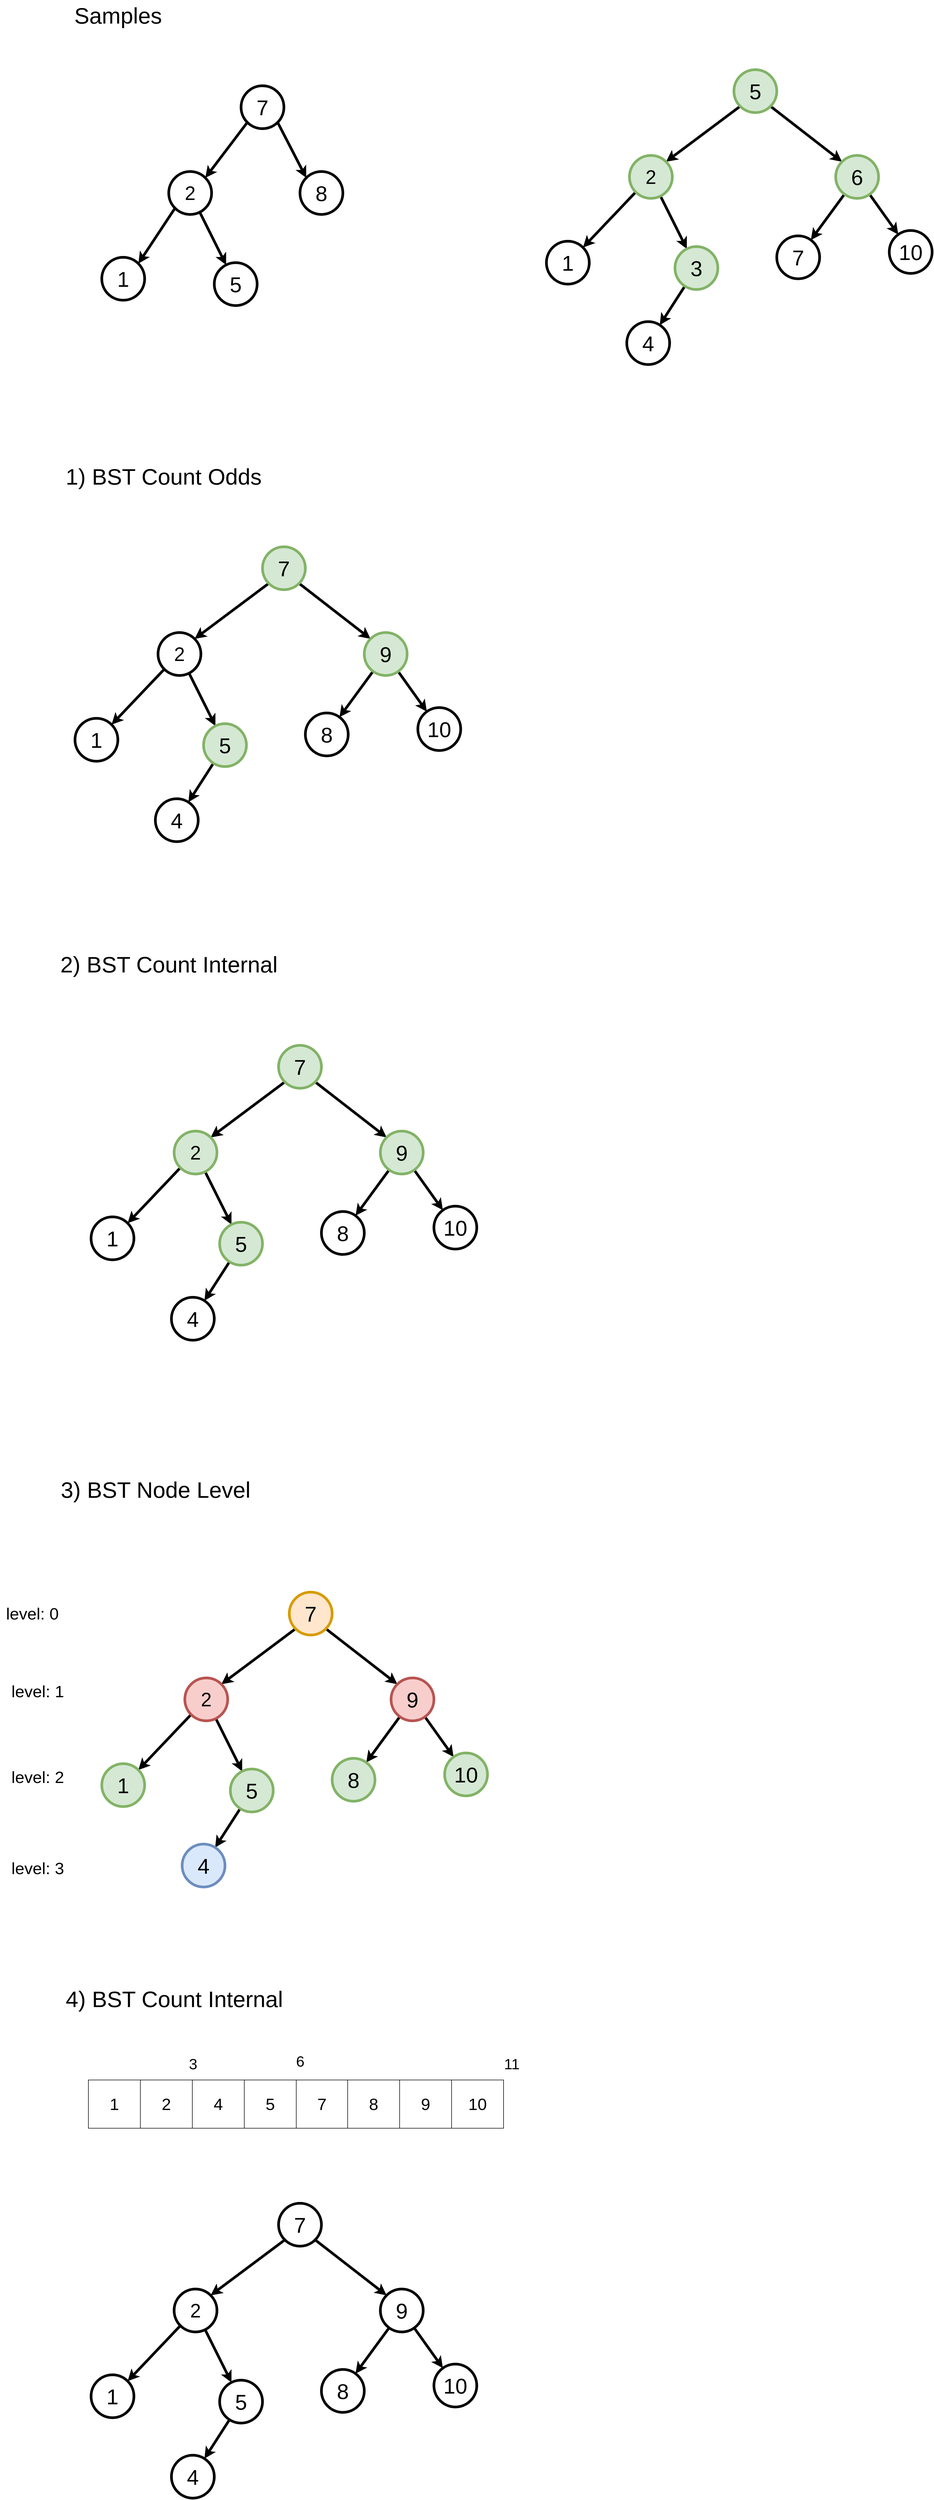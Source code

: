 <mxfile version="24.0.2" type="device">
  <diagram id="D4XD-stfcbqHm6u8IKLA" name="Page-1">
    <mxGraphModel dx="3178" dy="3310" grid="1" gridSize="10" guides="1" tooltips="1" connect="1" arrows="1" fold="1" page="1" pageScale="1" pageWidth="850" pageHeight="1100" math="0" shadow="0">
      <root>
        <mxCell id="0" />
        <mxCell id="1" parent="0" />
        <mxCell id="s9SOw5TSL-tmGERgOmM0-3" style="rounded=0;orthogonalLoop=1;jettySize=auto;html=1;exitX=0;exitY=1;exitDx=0;exitDy=0;entryX=1;entryY=0;entryDx=0;entryDy=0;strokeWidth=5;" parent="1" source="s9SOw5TSL-tmGERgOmM0-1" target="s9SOw5TSL-tmGERgOmM0-2" edge="1">
          <mxGeometry relative="1" as="geometry" />
        </mxCell>
        <mxCell id="s9SOw5TSL-tmGERgOmM0-5" style="rounded=0;orthogonalLoop=1;jettySize=auto;html=1;exitX=1;exitY=1;exitDx=0;exitDy=0;entryX=0;entryY=0;entryDx=0;entryDy=0;strokeWidth=5;" parent="1" source="s9SOw5TSL-tmGERgOmM0-1" target="s9SOw5TSL-tmGERgOmM0-4" edge="1">
          <mxGeometry relative="1" as="geometry" />
        </mxCell>
        <mxCell id="s9SOw5TSL-tmGERgOmM0-1" value="&lt;font style=&quot;font-size: 40px;&quot;&gt;7&lt;/font&gt;" style="ellipse;whiteSpace=wrap;html=1;aspect=fixed;strokeWidth=5;" parent="1" vertex="1">
          <mxGeometry x="210" y="-270" width="80" height="80" as="geometry" />
        </mxCell>
        <mxCell id="s9SOw5TSL-tmGERgOmM0-9" style="edgeStyle=none;shape=connector;rounded=0;orthogonalLoop=1;jettySize=auto;html=1;exitX=0;exitY=1;exitDx=0;exitDy=0;entryX=1;entryY=0;entryDx=0;entryDy=0;labelBackgroundColor=default;strokeColor=default;strokeWidth=5;fontFamily=Helvetica;fontSize=11;fontColor=default;endArrow=classic;" parent="1" source="s9SOw5TSL-tmGERgOmM0-2" target="s9SOw5TSL-tmGERgOmM0-8" edge="1">
          <mxGeometry relative="1" as="geometry" />
        </mxCell>
        <mxCell id="VsR7F8Zh5hgwnbF70GJV-5" style="rounded=0;orthogonalLoop=1;jettySize=auto;html=1;strokeWidth=5;" parent="1" source="s9SOw5TSL-tmGERgOmM0-2" target="VsR7F8Zh5hgwnbF70GJV-2" edge="1">
          <mxGeometry relative="1" as="geometry" />
        </mxCell>
        <mxCell id="s9SOw5TSL-tmGERgOmM0-2" value="&lt;font style=&quot;font-size: 36px;&quot;&gt;2&lt;/font&gt;" style="ellipse;whiteSpace=wrap;html=1;aspect=fixed;strokeWidth=5;" parent="1" vertex="1">
          <mxGeometry x="75" y="-110" width="80" height="80" as="geometry" />
        </mxCell>
        <mxCell id="s9SOw5TSL-tmGERgOmM0-4" value="8" style="ellipse;whiteSpace=wrap;html=1;aspect=fixed;strokeWidth=5;fontSize=40;" parent="1" vertex="1">
          <mxGeometry x="320" y="-110" width="80" height="80" as="geometry" />
        </mxCell>
        <mxCell id="s9SOw5TSL-tmGERgOmM0-8" value="&lt;font style=&quot;font-size: 40px;&quot;&gt;1&lt;/font&gt;" style="ellipse;whiteSpace=wrap;html=1;aspect=fixed;strokeWidth=5;" parent="1" vertex="1">
          <mxGeometry x="-50" y="50" width="80" height="80" as="geometry" />
        </mxCell>
        <mxCell id="VsR7F8Zh5hgwnbF70GJV-1" value="&lt;font style=&quot;font-size: 42px;&quot;&gt;1) BST Count Odds&lt;font style=&quot;font-size: 42px;&quot;&gt;&lt;br&gt;&lt;/font&gt;&lt;/font&gt;" style="text;html=1;align=center;verticalAlign=middle;resizable=0;points=[];autosize=1;strokeColor=none;fillColor=none;" parent="1" vertex="1">
          <mxGeometry x="-130" y="430" width="390" height="60" as="geometry" />
        </mxCell>
        <mxCell id="VsR7F8Zh5hgwnbF70GJV-2" value="&lt;font style=&quot;font-size: 40px;&quot;&gt;5&lt;/font&gt;" style="ellipse;whiteSpace=wrap;html=1;aspect=fixed;strokeWidth=5;" parent="1" vertex="1">
          <mxGeometry x="160" y="60" width="80" height="80" as="geometry" />
        </mxCell>
        <mxCell id="VsR7F8Zh5hgwnbF70GJV-6" style="rounded=0;orthogonalLoop=1;jettySize=auto;html=1;exitX=0;exitY=1;exitDx=0;exitDy=0;entryX=1;entryY=0;entryDx=0;entryDy=0;strokeWidth=5;" parent="1" source="VsR7F8Zh5hgwnbF70GJV-8" target="VsR7F8Zh5hgwnbF70GJV-11" edge="1">
          <mxGeometry relative="1" as="geometry" />
        </mxCell>
        <mxCell id="VsR7F8Zh5hgwnbF70GJV-7" style="rounded=0;orthogonalLoop=1;jettySize=auto;html=1;exitX=1;exitY=1;exitDx=0;exitDy=0;entryX=0;entryY=0;entryDx=0;entryDy=0;strokeWidth=5;" parent="1" source="VsR7F8Zh5hgwnbF70GJV-8" target="VsR7F8Zh5hgwnbF70GJV-12" edge="1">
          <mxGeometry relative="1" as="geometry" />
        </mxCell>
        <mxCell id="VsR7F8Zh5hgwnbF70GJV-8" value="&lt;font style=&quot;font-size: 40px;&quot;&gt;7&lt;/font&gt;" style="ellipse;whiteSpace=wrap;html=1;aspect=fixed;strokeWidth=5;fillColor=#ffe6cc;strokeColor=#d79b00;" parent="1" vertex="1">
          <mxGeometry x="300" y="2540" width="80" height="80" as="geometry" />
        </mxCell>
        <mxCell id="VsR7F8Zh5hgwnbF70GJV-9" style="edgeStyle=none;shape=connector;rounded=0;orthogonalLoop=1;jettySize=auto;html=1;exitX=0;exitY=1;exitDx=0;exitDy=0;entryX=1;entryY=0;entryDx=0;entryDy=0;labelBackgroundColor=default;strokeColor=default;strokeWidth=5;fontFamily=Helvetica;fontSize=11;fontColor=default;endArrow=classic;" parent="1" source="VsR7F8Zh5hgwnbF70GJV-11" target="VsR7F8Zh5hgwnbF70GJV-13" edge="1">
          <mxGeometry relative="1" as="geometry" />
        </mxCell>
        <mxCell id="VsR7F8Zh5hgwnbF70GJV-10" style="rounded=0;orthogonalLoop=1;jettySize=auto;html=1;strokeWidth=5;" parent="1" source="VsR7F8Zh5hgwnbF70GJV-11" target="VsR7F8Zh5hgwnbF70GJV-15" edge="1">
          <mxGeometry relative="1" as="geometry" />
        </mxCell>
        <mxCell id="VsR7F8Zh5hgwnbF70GJV-11" value="&lt;font style=&quot;font-size: 36px;&quot;&gt;2&lt;/font&gt;" style="ellipse;whiteSpace=wrap;html=1;aspect=fixed;strokeWidth=5;fillColor=#f8cecc;strokeColor=#b85450;" parent="1" vertex="1">
          <mxGeometry x="105" y="2700" width="80" height="80" as="geometry" />
        </mxCell>
        <mxCell id="VsR7F8Zh5hgwnbF70GJV-19" style="edgeStyle=none;shape=connector;rounded=0;orthogonalLoop=1;jettySize=auto;html=1;labelBackgroundColor=default;strokeColor=default;strokeWidth=5;align=center;verticalAlign=middle;fontFamily=Helvetica;fontSize=11;fontColor=default;endArrow=classic;" parent="1" source="VsR7F8Zh5hgwnbF70GJV-12" target="VsR7F8Zh5hgwnbF70GJV-18" edge="1">
          <mxGeometry relative="1" as="geometry" />
        </mxCell>
        <mxCell id="VsR7F8Zh5hgwnbF70GJV-21" style="edgeStyle=none;shape=connector;rounded=0;orthogonalLoop=1;jettySize=auto;html=1;labelBackgroundColor=default;strokeColor=default;strokeWidth=5;align=center;verticalAlign=middle;fontFamily=Helvetica;fontSize=11;fontColor=default;endArrow=classic;" parent="1" source="VsR7F8Zh5hgwnbF70GJV-12" target="VsR7F8Zh5hgwnbF70GJV-20" edge="1">
          <mxGeometry relative="1" as="geometry" />
        </mxCell>
        <mxCell id="VsR7F8Zh5hgwnbF70GJV-12" value="9" style="ellipse;whiteSpace=wrap;html=1;aspect=fixed;strokeWidth=5;fontSize=40;fillColor=#f8cecc;strokeColor=#b85450;" parent="1" vertex="1">
          <mxGeometry x="490" y="2700" width="80" height="80" as="geometry" />
        </mxCell>
        <mxCell id="VsR7F8Zh5hgwnbF70GJV-13" value="&lt;font style=&quot;font-size: 40px;&quot;&gt;1&lt;/font&gt;" style="ellipse;whiteSpace=wrap;html=1;aspect=fixed;strokeWidth=5;fillColor=#d5e8d4;strokeColor=#82b366;" parent="1" vertex="1">
          <mxGeometry x="-50" y="2860" width="80" height="80" as="geometry" />
        </mxCell>
        <mxCell id="VsR7F8Zh5hgwnbF70GJV-14" value="&lt;font style=&quot;font-size: 42px;&quot;&gt;2) BST &lt;font style=&quot;font-size: 42px;&quot;&gt;Count Internal&lt;br&gt;&lt;/font&gt;&lt;/font&gt;" style="text;html=1;align=center;verticalAlign=middle;resizable=0;points=[];autosize=1;strokeColor=none;fillColor=none;" parent="1" vertex="1">
          <mxGeometry x="-140" y="1340" width="430" height="60" as="geometry" />
        </mxCell>
        <mxCell id="VsR7F8Zh5hgwnbF70GJV-17" style="edgeStyle=none;shape=connector;rounded=0;orthogonalLoop=1;jettySize=auto;html=1;labelBackgroundColor=default;strokeColor=default;strokeWidth=5;align=center;verticalAlign=middle;fontFamily=Helvetica;fontSize=11;fontColor=default;endArrow=classic;" parent="1" source="VsR7F8Zh5hgwnbF70GJV-15" target="VsR7F8Zh5hgwnbF70GJV-16" edge="1">
          <mxGeometry relative="1" as="geometry" />
        </mxCell>
        <mxCell id="VsR7F8Zh5hgwnbF70GJV-15" value="&lt;font style=&quot;font-size: 40px;&quot;&gt;5&lt;/font&gt;" style="ellipse;whiteSpace=wrap;html=1;aspect=fixed;strokeWidth=5;fillColor=#d5e8d4;strokeColor=#82b366;" parent="1" vertex="1">
          <mxGeometry x="190" y="2870" width="80" height="80" as="geometry" />
        </mxCell>
        <mxCell id="VsR7F8Zh5hgwnbF70GJV-16" value="&lt;font style=&quot;font-size: 40px;&quot;&gt;4&lt;/font&gt;" style="ellipse;whiteSpace=wrap;html=1;aspect=fixed;strokeWidth=5;fontFamily=Helvetica;fontSize=11;fillColor=#dae8fc;strokeColor=#6c8ebf;" parent="1" vertex="1">
          <mxGeometry x="100" y="3010" width="80" height="80" as="geometry" />
        </mxCell>
        <mxCell id="VsR7F8Zh5hgwnbF70GJV-18" value="8" style="ellipse;whiteSpace=wrap;html=1;aspect=fixed;strokeWidth=5;fontSize=40;fontFamily=Helvetica;fillColor=#d5e8d4;strokeColor=#82b366;" parent="1" vertex="1">
          <mxGeometry x="380" y="2850" width="80" height="80" as="geometry" />
        </mxCell>
        <mxCell id="VsR7F8Zh5hgwnbF70GJV-20" value="10" style="ellipse;whiteSpace=wrap;html=1;aspect=fixed;strokeWidth=5;fontSize=40;fontFamily=Helvetica;fillColor=#d5e8d4;strokeColor=#82b366;" parent="1" vertex="1">
          <mxGeometry x="590" y="2840" width="80" height="80" as="geometry" />
        </mxCell>
        <mxCell id="VsR7F8Zh5hgwnbF70GJV-22" style="rounded=0;orthogonalLoop=1;jettySize=auto;html=1;exitX=0;exitY=1;exitDx=0;exitDy=0;entryX=1;entryY=0;entryDx=0;entryDy=0;strokeWidth=5;" parent="1" source="VsR7F8Zh5hgwnbF70GJV-24" target="VsR7F8Zh5hgwnbF70GJV-27" edge="1">
          <mxGeometry relative="1" as="geometry" />
        </mxCell>
        <mxCell id="VsR7F8Zh5hgwnbF70GJV-23" style="rounded=0;orthogonalLoop=1;jettySize=auto;html=1;exitX=1;exitY=1;exitDx=0;exitDy=0;entryX=0;entryY=0;entryDx=0;entryDy=0;strokeWidth=5;" parent="1" source="VsR7F8Zh5hgwnbF70GJV-24" target="VsR7F8Zh5hgwnbF70GJV-30" edge="1">
          <mxGeometry relative="1" as="geometry" />
        </mxCell>
        <mxCell id="VsR7F8Zh5hgwnbF70GJV-24" value="&lt;font style=&quot;font-size: 40px;&quot;&gt;5&lt;/font&gt;" style="ellipse;whiteSpace=wrap;html=1;aspect=fixed;strokeWidth=5;fillColor=#d5e8d4;strokeColor=#82b366;" parent="1" vertex="1">
          <mxGeometry x="1130" y="-300" width="80" height="80" as="geometry" />
        </mxCell>
        <mxCell id="VsR7F8Zh5hgwnbF70GJV-25" style="edgeStyle=none;shape=connector;rounded=0;orthogonalLoop=1;jettySize=auto;html=1;exitX=0;exitY=1;exitDx=0;exitDy=0;entryX=1;entryY=0;entryDx=0;entryDy=0;labelBackgroundColor=default;strokeColor=default;strokeWidth=5;fontFamily=Helvetica;fontSize=11;fontColor=default;endArrow=classic;" parent="1" source="VsR7F8Zh5hgwnbF70GJV-27" target="VsR7F8Zh5hgwnbF70GJV-31" edge="1">
          <mxGeometry relative="1" as="geometry" />
        </mxCell>
        <mxCell id="VsR7F8Zh5hgwnbF70GJV-26" style="rounded=0;orthogonalLoop=1;jettySize=auto;html=1;strokeWidth=5;" parent="1" source="VsR7F8Zh5hgwnbF70GJV-27" target="VsR7F8Zh5hgwnbF70GJV-34" edge="1">
          <mxGeometry relative="1" as="geometry" />
        </mxCell>
        <mxCell id="VsR7F8Zh5hgwnbF70GJV-27" value="&lt;font style=&quot;font-size: 36px;&quot;&gt;2&lt;/font&gt;" style="ellipse;whiteSpace=wrap;html=1;aspect=fixed;strokeWidth=5;fillColor=#d5e8d4;strokeColor=#82b366;" parent="1" vertex="1">
          <mxGeometry x="935" y="-140" width="80" height="80" as="geometry" />
        </mxCell>
        <mxCell id="VsR7F8Zh5hgwnbF70GJV-28" style="edgeStyle=none;shape=connector;rounded=0;orthogonalLoop=1;jettySize=auto;html=1;labelBackgroundColor=default;strokeColor=default;strokeWidth=5;align=center;verticalAlign=middle;fontFamily=Helvetica;fontSize=11;fontColor=default;endArrow=classic;" parent="1" source="VsR7F8Zh5hgwnbF70GJV-30" target="VsR7F8Zh5hgwnbF70GJV-36" edge="1">
          <mxGeometry relative="1" as="geometry" />
        </mxCell>
        <mxCell id="VsR7F8Zh5hgwnbF70GJV-29" style="edgeStyle=none;shape=connector;rounded=0;orthogonalLoop=1;jettySize=auto;html=1;labelBackgroundColor=default;strokeColor=default;strokeWidth=5;align=center;verticalAlign=middle;fontFamily=Helvetica;fontSize=11;fontColor=default;endArrow=classic;" parent="1" source="VsR7F8Zh5hgwnbF70GJV-30" target="VsR7F8Zh5hgwnbF70GJV-37" edge="1">
          <mxGeometry relative="1" as="geometry" />
        </mxCell>
        <mxCell id="VsR7F8Zh5hgwnbF70GJV-30" value="6" style="ellipse;whiteSpace=wrap;html=1;aspect=fixed;strokeWidth=5;fontSize=40;fillColor=#d5e8d4;strokeColor=#82b366;" parent="1" vertex="1">
          <mxGeometry x="1320" y="-140" width="80" height="80" as="geometry" />
        </mxCell>
        <mxCell id="VsR7F8Zh5hgwnbF70GJV-31" value="&lt;font style=&quot;font-size: 40px;&quot;&gt;1&lt;/font&gt;" style="ellipse;whiteSpace=wrap;html=1;aspect=fixed;strokeWidth=5;" parent="1" vertex="1">
          <mxGeometry x="780" y="20" width="80" height="80" as="geometry" />
        </mxCell>
        <mxCell id="VsR7F8Zh5hgwnbF70GJV-32" value="&lt;font style=&quot;font-size: 42px;&quot;&gt;3) BST Node Level&lt;font style=&quot;font-size: 42px;&quot;&gt;&lt;br&gt;&lt;/font&gt;&lt;/font&gt;" style="text;html=1;align=center;verticalAlign=middle;resizable=0;points=[];autosize=1;strokeColor=none;fillColor=none;" parent="1" vertex="1">
          <mxGeometry x="-140" y="2320" width="380" height="60" as="geometry" />
        </mxCell>
        <mxCell id="VsR7F8Zh5hgwnbF70GJV-33" style="edgeStyle=none;shape=connector;rounded=0;orthogonalLoop=1;jettySize=auto;html=1;labelBackgroundColor=default;strokeColor=default;strokeWidth=5;align=center;verticalAlign=middle;fontFamily=Helvetica;fontSize=11;fontColor=default;endArrow=classic;" parent="1" source="VsR7F8Zh5hgwnbF70GJV-34" target="VsR7F8Zh5hgwnbF70GJV-35" edge="1">
          <mxGeometry relative="1" as="geometry" />
        </mxCell>
        <mxCell id="VsR7F8Zh5hgwnbF70GJV-34" value="&lt;font style=&quot;font-size: 40px;&quot;&gt;3&lt;/font&gt;" style="ellipse;whiteSpace=wrap;html=1;aspect=fixed;strokeWidth=5;fillColor=#d5e8d4;strokeColor=#82b366;" parent="1" vertex="1">
          <mxGeometry x="1020" y="30" width="80" height="80" as="geometry" />
        </mxCell>
        <mxCell id="VsR7F8Zh5hgwnbF70GJV-35" value="&lt;font style=&quot;font-size: 40px;&quot;&gt;4&lt;/font&gt;" style="ellipse;whiteSpace=wrap;html=1;aspect=fixed;strokeWidth=5;fontFamily=Helvetica;fontSize=11;fontColor=default;" parent="1" vertex="1">
          <mxGeometry x="930" y="170" width="80" height="80" as="geometry" />
        </mxCell>
        <mxCell id="VsR7F8Zh5hgwnbF70GJV-36" value="7" style="ellipse;whiteSpace=wrap;html=1;aspect=fixed;strokeWidth=5;fontSize=40;fontFamily=Helvetica;fontColor=default;" parent="1" vertex="1">
          <mxGeometry x="1210" y="10" width="80" height="80" as="geometry" />
        </mxCell>
        <mxCell id="VsR7F8Zh5hgwnbF70GJV-37" value="10" style="ellipse;whiteSpace=wrap;html=1;aspect=fixed;strokeWidth=5;fontSize=40;fontFamily=Helvetica;fontColor=default;" parent="1" vertex="1">
          <mxGeometry x="1420" width="80" height="80" as="geometry" />
        </mxCell>
        <mxCell id="VsR7F8Zh5hgwnbF70GJV-38" style="rounded=0;orthogonalLoop=1;jettySize=auto;html=1;exitX=0;exitY=1;exitDx=0;exitDy=0;entryX=1;entryY=0;entryDx=0;entryDy=0;strokeWidth=5;" parent="1" source="VsR7F8Zh5hgwnbF70GJV-40" target="VsR7F8Zh5hgwnbF70GJV-43" edge="1">
          <mxGeometry relative="1" as="geometry" />
        </mxCell>
        <mxCell id="VsR7F8Zh5hgwnbF70GJV-39" style="rounded=0;orthogonalLoop=1;jettySize=auto;html=1;exitX=1;exitY=1;exitDx=0;exitDy=0;entryX=0;entryY=0;entryDx=0;entryDy=0;strokeWidth=5;" parent="1" source="VsR7F8Zh5hgwnbF70GJV-40" target="VsR7F8Zh5hgwnbF70GJV-46" edge="1">
          <mxGeometry relative="1" as="geometry" />
        </mxCell>
        <mxCell id="VsR7F8Zh5hgwnbF70GJV-40" value="&lt;font style=&quot;font-size: 40px;&quot;&gt;7&lt;/font&gt;" style="ellipse;whiteSpace=wrap;html=1;aspect=fixed;strokeWidth=5;fillColor=#d5e8d4;strokeColor=#82b366;" parent="1" vertex="1">
          <mxGeometry x="280" y="1520" width="80" height="80" as="geometry" />
        </mxCell>
        <mxCell id="VsR7F8Zh5hgwnbF70GJV-41" style="edgeStyle=none;shape=connector;rounded=0;orthogonalLoop=1;jettySize=auto;html=1;exitX=0;exitY=1;exitDx=0;exitDy=0;entryX=1;entryY=0;entryDx=0;entryDy=0;labelBackgroundColor=default;strokeColor=default;strokeWidth=5;fontFamily=Helvetica;fontSize=11;fontColor=default;endArrow=classic;" parent="1" source="VsR7F8Zh5hgwnbF70GJV-43" target="VsR7F8Zh5hgwnbF70GJV-47" edge="1">
          <mxGeometry relative="1" as="geometry" />
        </mxCell>
        <mxCell id="VsR7F8Zh5hgwnbF70GJV-42" style="rounded=0;orthogonalLoop=1;jettySize=auto;html=1;strokeWidth=5;" parent="1" source="VsR7F8Zh5hgwnbF70GJV-43" target="VsR7F8Zh5hgwnbF70GJV-49" edge="1">
          <mxGeometry relative="1" as="geometry" />
        </mxCell>
        <mxCell id="VsR7F8Zh5hgwnbF70GJV-43" value="&lt;font style=&quot;font-size: 36px;&quot;&gt;2&lt;/font&gt;" style="ellipse;whiteSpace=wrap;html=1;aspect=fixed;strokeWidth=5;fillColor=#d5e8d4;strokeColor=#82b366;" parent="1" vertex="1">
          <mxGeometry x="85" y="1680" width="80" height="80" as="geometry" />
        </mxCell>
        <mxCell id="VsR7F8Zh5hgwnbF70GJV-44" style="edgeStyle=none;shape=connector;rounded=0;orthogonalLoop=1;jettySize=auto;html=1;labelBackgroundColor=default;strokeColor=default;strokeWidth=5;align=center;verticalAlign=middle;fontFamily=Helvetica;fontSize=11;fontColor=default;endArrow=classic;" parent="1" source="VsR7F8Zh5hgwnbF70GJV-46" target="VsR7F8Zh5hgwnbF70GJV-51" edge="1">
          <mxGeometry relative="1" as="geometry" />
        </mxCell>
        <mxCell id="VsR7F8Zh5hgwnbF70GJV-45" style="edgeStyle=none;shape=connector;rounded=0;orthogonalLoop=1;jettySize=auto;html=1;labelBackgroundColor=default;strokeColor=default;strokeWidth=5;align=center;verticalAlign=middle;fontFamily=Helvetica;fontSize=11;fontColor=default;endArrow=classic;" parent="1" source="VsR7F8Zh5hgwnbF70GJV-46" target="VsR7F8Zh5hgwnbF70GJV-52" edge="1">
          <mxGeometry relative="1" as="geometry" />
        </mxCell>
        <mxCell id="VsR7F8Zh5hgwnbF70GJV-46" value="9" style="ellipse;whiteSpace=wrap;html=1;aspect=fixed;strokeWidth=5;fontSize=40;fillColor=#d5e8d4;strokeColor=#82b366;" parent="1" vertex="1">
          <mxGeometry x="470" y="1680" width="80" height="80" as="geometry" />
        </mxCell>
        <mxCell id="VsR7F8Zh5hgwnbF70GJV-47" value="&lt;font style=&quot;font-size: 40px;&quot;&gt;1&lt;/font&gt;" style="ellipse;whiteSpace=wrap;html=1;aspect=fixed;strokeWidth=5;" parent="1" vertex="1">
          <mxGeometry x="-70" y="1840" width="80" height="80" as="geometry" />
        </mxCell>
        <mxCell id="VsR7F8Zh5hgwnbF70GJV-48" style="edgeStyle=none;shape=connector;rounded=0;orthogonalLoop=1;jettySize=auto;html=1;labelBackgroundColor=default;strokeColor=default;strokeWidth=5;align=center;verticalAlign=middle;fontFamily=Helvetica;fontSize=11;fontColor=default;endArrow=classic;" parent="1" source="VsR7F8Zh5hgwnbF70GJV-49" target="VsR7F8Zh5hgwnbF70GJV-50" edge="1">
          <mxGeometry relative="1" as="geometry" />
        </mxCell>
        <mxCell id="VsR7F8Zh5hgwnbF70GJV-49" value="&lt;font style=&quot;font-size: 40px;&quot;&gt;5&lt;/font&gt;" style="ellipse;whiteSpace=wrap;html=1;aspect=fixed;strokeWidth=5;fillColor=#d5e8d4;strokeColor=#82b366;" parent="1" vertex="1">
          <mxGeometry x="170" y="1850" width="80" height="80" as="geometry" />
        </mxCell>
        <mxCell id="VsR7F8Zh5hgwnbF70GJV-50" value="&lt;font style=&quot;font-size: 40px;&quot;&gt;4&lt;/font&gt;" style="ellipse;whiteSpace=wrap;html=1;aspect=fixed;strokeWidth=5;fontFamily=Helvetica;fontSize=11;fontColor=default;" parent="1" vertex="1">
          <mxGeometry x="80" y="1990" width="80" height="80" as="geometry" />
        </mxCell>
        <mxCell id="VsR7F8Zh5hgwnbF70GJV-51" value="8" style="ellipse;whiteSpace=wrap;html=1;aspect=fixed;strokeWidth=5;fontSize=40;fontFamily=Helvetica;fontColor=default;" parent="1" vertex="1">
          <mxGeometry x="360" y="1830" width="80" height="80" as="geometry" />
        </mxCell>
        <mxCell id="VsR7F8Zh5hgwnbF70GJV-52" value="10" style="ellipse;whiteSpace=wrap;html=1;aspect=fixed;strokeWidth=5;fontSize=40;fontFamily=Helvetica;fontColor=default;" parent="1" vertex="1">
          <mxGeometry x="570" y="1820" width="80" height="80" as="geometry" />
        </mxCell>
        <mxCell id="y-h5g1hqfYsxv_BUcOza-1" value="&lt;font style=&quot;font-size: 31px;&quot;&gt;level: 3&lt;br&gt;&lt;/font&gt;" style="text;html=1;align=center;verticalAlign=middle;resizable=0;points=[];autosize=1;strokeColor=none;fillColor=none;" vertex="1" parent="1">
          <mxGeometry x="-230" y="3030" width="120" height="50" as="geometry" />
        </mxCell>
        <mxCell id="y-h5g1hqfYsxv_BUcOza-2" value="&lt;font style=&quot;font-size: 31px;&quot;&gt;level: 2&lt;br&gt;&lt;/font&gt;" style="text;html=1;align=center;verticalAlign=middle;resizable=0;points=[];autosize=1;strokeColor=none;fillColor=none;" vertex="1" parent="1">
          <mxGeometry x="-230" y="2860" width="120" height="50" as="geometry" />
        </mxCell>
        <mxCell id="y-h5g1hqfYsxv_BUcOza-3" value="&lt;font style=&quot;font-size: 31px;&quot;&gt;level: 1&lt;br&gt;&lt;/font&gt;" style="text;html=1;align=center;verticalAlign=middle;resizable=0;points=[];autosize=1;strokeColor=none;fillColor=none;" vertex="1" parent="1">
          <mxGeometry x="-230" y="2700" width="120" height="50" as="geometry" />
        </mxCell>
        <mxCell id="y-h5g1hqfYsxv_BUcOza-4" value="&lt;font style=&quot;font-size: 31px;&quot;&gt;level: 0&lt;br&gt;&lt;/font&gt;" style="text;html=1;align=center;verticalAlign=middle;resizable=0;points=[];autosize=1;strokeColor=none;fillColor=none;" vertex="1" parent="1">
          <mxGeometry x="-240" y="2555" width="120" height="50" as="geometry" />
        </mxCell>
        <mxCell id="y-h5g1hqfYsxv_BUcOza-5" style="rounded=0;orthogonalLoop=1;jettySize=auto;html=1;exitX=0;exitY=1;exitDx=0;exitDy=0;entryX=1;entryY=0;entryDx=0;entryDy=0;strokeWidth=5;" edge="1" parent="1" source="y-h5g1hqfYsxv_BUcOza-7" target="y-h5g1hqfYsxv_BUcOza-10">
          <mxGeometry relative="1" as="geometry" />
        </mxCell>
        <mxCell id="y-h5g1hqfYsxv_BUcOza-6" style="rounded=0;orthogonalLoop=1;jettySize=auto;html=1;exitX=1;exitY=1;exitDx=0;exitDy=0;entryX=0;entryY=0;entryDx=0;entryDy=0;strokeWidth=5;" edge="1" parent="1" source="y-h5g1hqfYsxv_BUcOza-7" target="y-h5g1hqfYsxv_BUcOza-13">
          <mxGeometry relative="1" as="geometry" />
        </mxCell>
        <mxCell id="y-h5g1hqfYsxv_BUcOza-7" value="&lt;font style=&quot;font-size: 40px;&quot;&gt;7&lt;/font&gt;" style="ellipse;whiteSpace=wrap;html=1;aspect=fixed;strokeWidth=5;fillColor=#d5e8d4;strokeColor=#82b366;" vertex="1" parent="1">
          <mxGeometry x="250" y="590" width="80" height="80" as="geometry" />
        </mxCell>
        <mxCell id="y-h5g1hqfYsxv_BUcOza-8" style="edgeStyle=none;shape=connector;rounded=0;orthogonalLoop=1;jettySize=auto;html=1;exitX=0;exitY=1;exitDx=0;exitDy=0;entryX=1;entryY=0;entryDx=0;entryDy=0;labelBackgroundColor=default;strokeColor=default;strokeWidth=5;fontFamily=Helvetica;fontSize=11;fontColor=default;endArrow=classic;" edge="1" parent="1" source="y-h5g1hqfYsxv_BUcOza-10" target="y-h5g1hqfYsxv_BUcOza-14">
          <mxGeometry relative="1" as="geometry" />
        </mxCell>
        <mxCell id="y-h5g1hqfYsxv_BUcOza-9" style="rounded=0;orthogonalLoop=1;jettySize=auto;html=1;strokeWidth=5;" edge="1" parent="1" source="y-h5g1hqfYsxv_BUcOza-10" target="y-h5g1hqfYsxv_BUcOza-16">
          <mxGeometry relative="1" as="geometry" />
        </mxCell>
        <mxCell id="y-h5g1hqfYsxv_BUcOza-10" value="&lt;font style=&quot;font-size: 36px;&quot;&gt;2&lt;/font&gt;" style="ellipse;whiteSpace=wrap;html=1;aspect=fixed;strokeWidth=5;" vertex="1" parent="1">
          <mxGeometry x="55" y="750" width="80" height="80" as="geometry" />
        </mxCell>
        <mxCell id="y-h5g1hqfYsxv_BUcOza-11" style="edgeStyle=none;shape=connector;rounded=0;orthogonalLoop=1;jettySize=auto;html=1;labelBackgroundColor=default;strokeColor=default;strokeWidth=5;align=center;verticalAlign=middle;fontFamily=Helvetica;fontSize=11;fontColor=default;endArrow=classic;" edge="1" parent="1" source="y-h5g1hqfYsxv_BUcOza-13" target="y-h5g1hqfYsxv_BUcOza-18">
          <mxGeometry relative="1" as="geometry" />
        </mxCell>
        <mxCell id="y-h5g1hqfYsxv_BUcOza-12" style="edgeStyle=none;shape=connector;rounded=0;orthogonalLoop=1;jettySize=auto;html=1;labelBackgroundColor=default;strokeColor=default;strokeWidth=5;align=center;verticalAlign=middle;fontFamily=Helvetica;fontSize=11;fontColor=default;endArrow=classic;" edge="1" parent="1" source="y-h5g1hqfYsxv_BUcOza-13" target="y-h5g1hqfYsxv_BUcOza-19">
          <mxGeometry relative="1" as="geometry" />
        </mxCell>
        <mxCell id="y-h5g1hqfYsxv_BUcOza-13" value="9" style="ellipse;whiteSpace=wrap;html=1;aspect=fixed;strokeWidth=5;fontSize=40;fillColor=#d5e8d4;strokeColor=#82b366;" vertex="1" parent="1">
          <mxGeometry x="440" y="750" width="80" height="80" as="geometry" />
        </mxCell>
        <mxCell id="y-h5g1hqfYsxv_BUcOza-14" value="&lt;font style=&quot;font-size: 40px;&quot;&gt;1&lt;/font&gt;" style="ellipse;whiteSpace=wrap;html=1;aspect=fixed;strokeWidth=5;" vertex="1" parent="1">
          <mxGeometry x="-100" y="910" width="80" height="80" as="geometry" />
        </mxCell>
        <mxCell id="y-h5g1hqfYsxv_BUcOza-15" style="edgeStyle=none;shape=connector;rounded=0;orthogonalLoop=1;jettySize=auto;html=1;labelBackgroundColor=default;strokeColor=default;strokeWidth=5;align=center;verticalAlign=middle;fontFamily=Helvetica;fontSize=11;fontColor=default;endArrow=classic;" edge="1" parent="1" source="y-h5g1hqfYsxv_BUcOza-16" target="y-h5g1hqfYsxv_BUcOza-17">
          <mxGeometry relative="1" as="geometry" />
        </mxCell>
        <mxCell id="y-h5g1hqfYsxv_BUcOza-16" value="&lt;font style=&quot;font-size: 40px;&quot;&gt;5&lt;/font&gt;" style="ellipse;whiteSpace=wrap;html=1;aspect=fixed;strokeWidth=5;fillColor=#d5e8d4;strokeColor=#82b366;" vertex="1" parent="1">
          <mxGeometry x="140" y="920" width="80" height="80" as="geometry" />
        </mxCell>
        <mxCell id="y-h5g1hqfYsxv_BUcOza-17" value="&lt;font style=&quot;font-size: 40px;&quot;&gt;4&lt;/font&gt;" style="ellipse;whiteSpace=wrap;html=1;aspect=fixed;strokeWidth=5;fontFamily=Helvetica;fontSize=11;fontColor=default;" vertex="1" parent="1">
          <mxGeometry x="50" y="1060" width="80" height="80" as="geometry" />
        </mxCell>
        <mxCell id="y-h5g1hqfYsxv_BUcOza-18" value="8" style="ellipse;whiteSpace=wrap;html=1;aspect=fixed;strokeWidth=5;fontSize=40;fontFamily=Helvetica;fontColor=default;" vertex="1" parent="1">
          <mxGeometry x="330" y="900" width="80" height="80" as="geometry" />
        </mxCell>
        <mxCell id="y-h5g1hqfYsxv_BUcOza-19" value="10" style="ellipse;whiteSpace=wrap;html=1;aspect=fixed;strokeWidth=5;fontSize=40;fontFamily=Helvetica;fontColor=default;" vertex="1" parent="1">
          <mxGeometry x="540" y="890" width="80" height="80" as="geometry" />
        </mxCell>
        <mxCell id="y-h5g1hqfYsxv_BUcOza-20" value="&lt;font style=&quot;font-size: 42px;&quot;&gt;4) BST &lt;font style=&quot;font-size: 42px;&quot;&gt;Count Internal&lt;br&gt;&lt;/font&gt;&lt;/font&gt;" style="text;html=1;align=center;verticalAlign=middle;resizable=0;points=[];autosize=1;strokeColor=none;fillColor=none;" vertex="1" parent="1">
          <mxGeometry x="-130" y="3270" width="430" height="60" as="geometry" />
        </mxCell>
        <mxCell id="y-h5g1hqfYsxv_BUcOza-21" style="rounded=0;orthogonalLoop=1;jettySize=auto;html=1;exitX=0;exitY=1;exitDx=0;exitDy=0;entryX=1;entryY=0;entryDx=0;entryDy=0;strokeWidth=5;" edge="1" parent="1" source="y-h5g1hqfYsxv_BUcOza-23" target="y-h5g1hqfYsxv_BUcOza-26">
          <mxGeometry relative="1" as="geometry" />
        </mxCell>
        <mxCell id="y-h5g1hqfYsxv_BUcOza-22" style="rounded=0;orthogonalLoop=1;jettySize=auto;html=1;exitX=1;exitY=1;exitDx=0;exitDy=0;entryX=0;entryY=0;entryDx=0;entryDy=0;strokeWidth=5;" edge="1" parent="1" source="y-h5g1hqfYsxv_BUcOza-23" target="y-h5g1hqfYsxv_BUcOza-29">
          <mxGeometry relative="1" as="geometry" />
        </mxCell>
        <mxCell id="y-h5g1hqfYsxv_BUcOza-23" value="&lt;font style=&quot;font-size: 40px;&quot;&gt;7&lt;/font&gt;" style="ellipse;whiteSpace=wrap;html=1;aspect=fixed;strokeWidth=5;" vertex="1" parent="1">
          <mxGeometry x="280" y="3680" width="80" height="80" as="geometry" />
        </mxCell>
        <mxCell id="y-h5g1hqfYsxv_BUcOza-24" style="edgeStyle=none;shape=connector;rounded=0;orthogonalLoop=1;jettySize=auto;html=1;exitX=0;exitY=1;exitDx=0;exitDy=0;entryX=1;entryY=0;entryDx=0;entryDy=0;labelBackgroundColor=default;strokeWidth=5;fontFamily=Helvetica;fontSize=11;fontColor=default;endArrow=classic;" edge="1" parent="1" source="y-h5g1hqfYsxv_BUcOza-26" target="y-h5g1hqfYsxv_BUcOza-30">
          <mxGeometry relative="1" as="geometry" />
        </mxCell>
        <mxCell id="y-h5g1hqfYsxv_BUcOza-25" style="rounded=0;orthogonalLoop=1;jettySize=auto;html=1;strokeWidth=5;" edge="1" parent="1" source="y-h5g1hqfYsxv_BUcOza-26" target="y-h5g1hqfYsxv_BUcOza-32">
          <mxGeometry relative="1" as="geometry" />
        </mxCell>
        <mxCell id="y-h5g1hqfYsxv_BUcOza-26" value="&lt;font style=&quot;font-size: 36px;&quot;&gt;2&lt;/font&gt;" style="ellipse;whiteSpace=wrap;html=1;aspect=fixed;strokeWidth=5;" vertex="1" parent="1">
          <mxGeometry x="85" y="3840" width="80" height="80" as="geometry" />
        </mxCell>
        <mxCell id="y-h5g1hqfYsxv_BUcOza-27" style="edgeStyle=none;shape=connector;rounded=0;orthogonalLoop=1;jettySize=auto;html=1;labelBackgroundColor=default;strokeWidth=5;align=center;verticalAlign=middle;fontFamily=Helvetica;fontSize=11;fontColor=default;endArrow=classic;" edge="1" parent="1" source="y-h5g1hqfYsxv_BUcOza-29" target="y-h5g1hqfYsxv_BUcOza-34">
          <mxGeometry relative="1" as="geometry" />
        </mxCell>
        <mxCell id="y-h5g1hqfYsxv_BUcOza-28" style="edgeStyle=none;shape=connector;rounded=0;orthogonalLoop=1;jettySize=auto;html=1;labelBackgroundColor=default;strokeWidth=5;align=center;verticalAlign=middle;fontFamily=Helvetica;fontSize=11;fontColor=default;endArrow=classic;" edge="1" parent="1" source="y-h5g1hqfYsxv_BUcOza-29" target="y-h5g1hqfYsxv_BUcOza-35">
          <mxGeometry relative="1" as="geometry" />
        </mxCell>
        <mxCell id="y-h5g1hqfYsxv_BUcOza-29" value="9" style="ellipse;whiteSpace=wrap;html=1;aspect=fixed;strokeWidth=5;fontSize=40;" vertex="1" parent="1">
          <mxGeometry x="470" y="3840" width="80" height="80" as="geometry" />
        </mxCell>
        <mxCell id="y-h5g1hqfYsxv_BUcOza-30" value="&lt;font style=&quot;font-size: 40px;&quot;&gt;1&lt;/font&gt;" style="ellipse;whiteSpace=wrap;html=1;aspect=fixed;strokeWidth=5;" vertex="1" parent="1">
          <mxGeometry x="-70" y="4000" width="80" height="80" as="geometry" />
        </mxCell>
        <mxCell id="y-h5g1hqfYsxv_BUcOza-31" style="edgeStyle=none;shape=connector;rounded=0;orthogonalLoop=1;jettySize=auto;html=1;labelBackgroundColor=default;strokeWidth=5;align=center;verticalAlign=middle;fontFamily=Helvetica;fontSize=11;fontColor=default;endArrow=classic;" edge="1" parent="1" source="y-h5g1hqfYsxv_BUcOza-32" target="y-h5g1hqfYsxv_BUcOza-33">
          <mxGeometry relative="1" as="geometry" />
        </mxCell>
        <mxCell id="y-h5g1hqfYsxv_BUcOza-32" value="&lt;font style=&quot;font-size: 40px;&quot;&gt;5&lt;/font&gt;" style="ellipse;whiteSpace=wrap;html=1;aspect=fixed;strokeWidth=5;" vertex="1" parent="1">
          <mxGeometry x="170" y="4010" width="80" height="80" as="geometry" />
        </mxCell>
        <mxCell id="y-h5g1hqfYsxv_BUcOza-33" value="&lt;font style=&quot;font-size: 40px;&quot;&gt;4&lt;/font&gt;" style="ellipse;whiteSpace=wrap;html=1;aspect=fixed;strokeWidth=5;fontFamily=Helvetica;fontSize=11;" vertex="1" parent="1">
          <mxGeometry x="80" y="4150" width="80" height="80" as="geometry" />
        </mxCell>
        <mxCell id="y-h5g1hqfYsxv_BUcOza-34" value="8" style="ellipse;whiteSpace=wrap;html=1;aspect=fixed;strokeWidth=5;fontSize=40;fontFamily=Helvetica;" vertex="1" parent="1">
          <mxGeometry x="360" y="3990" width="80" height="80" as="geometry" />
        </mxCell>
        <mxCell id="y-h5g1hqfYsxv_BUcOza-35" value="10" style="ellipse;whiteSpace=wrap;html=1;aspect=fixed;strokeWidth=5;fontSize=40;fontFamily=Helvetica;" vertex="1" parent="1">
          <mxGeometry x="570" y="3980" width="80" height="80" as="geometry" />
        </mxCell>
        <mxCell id="y-h5g1hqfYsxv_BUcOza-36" value="&lt;font style=&quot;font-size: 28px;&quot;&gt;3&lt;/font&gt;" style="text;html=1;align=center;verticalAlign=middle;resizable=0;points=[];autosize=1;strokeColor=none;fillColor=none;" vertex="1" parent="1">
          <mxGeometry x="100" y="3395" width="40" height="50" as="geometry" />
        </mxCell>
        <mxCell id="y-h5g1hqfYsxv_BUcOza-37" value="" style="shape=table;startSize=0;container=1;collapsible=0;childLayout=tableLayout;fontSize=16;" vertex="1" parent="1">
          <mxGeometry x="-75" y="3450" width="775" height="90" as="geometry" />
        </mxCell>
        <mxCell id="y-h5g1hqfYsxv_BUcOza-38" value="" style="shape=tableRow;horizontal=0;startSize=0;swimlaneHead=0;swimlaneBody=0;strokeColor=inherit;top=0;left=0;bottom=0;right=0;collapsible=0;dropTarget=0;fillColor=none;points=[[0,0.5],[1,0.5]];portConstraint=eastwest;fontSize=16;" vertex="1" parent="y-h5g1hqfYsxv_BUcOza-37">
          <mxGeometry width="775" height="90" as="geometry" />
        </mxCell>
        <mxCell id="y-h5g1hqfYsxv_BUcOza-39" value="&lt;font style=&quot;font-size: 31px;&quot;&gt;1&lt;/font&gt;" style="shape=partialRectangle;html=1;whiteSpace=wrap;connectable=0;strokeColor=inherit;overflow=hidden;fillColor=none;top=0;left=0;bottom=0;right=0;pointerEvents=1;fontSize=16;" vertex="1" parent="y-h5g1hqfYsxv_BUcOza-38">
          <mxGeometry width="97" height="90" as="geometry">
            <mxRectangle width="97" height="90" as="alternateBounds" />
          </mxGeometry>
        </mxCell>
        <mxCell id="y-h5g1hqfYsxv_BUcOza-40" value="&lt;font style=&quot;font-size: 31px;&quot;&gt;2&lt;/font&gt;" style="shape=partialRectangle;html=1;whiteSpace=wrap;connectable=0;strokeColor=inherit;overflow=hidden;fillColor=none;top=0;left=0;bottom=0;right=0;pointerEvents=1;fontSize=16;" vertex="1" parent="y-h5g1hqfYsxv_BUcOza-38">
          <mxGeometry x="97" width="97" height="90" as="geometry">
            <mxRectangle width="97" height="90" as="alternateBounds" />
          </mxGeometry>
        </mxCell>
        <mxCell id="y-h5g1hqfYsxv_BUcOza-41" value="&lt;font style=&quot;font-size: 31px;&quot;&gt;4&lt;/font&gt;" style="shape=partialRectangle;html=1;whiteSpace=wrap;connectable=0;strokeColor=inherit;overflow=hidden;fillColor=none;top=0;left=0;bottom=0;right=0;pointerEvents=1;fontSize=16;" vertex="1" parent="y-h5g1hqfYsxv_BUcOza-38">
          <mxGeometry x="194" width="97" height="90" as="geometry">
            <mxRectangle width="97" height="90" as="alternateBounds" />
          </mxGeometry>
        </mxCell>
        <mxCell id="y-h5g1hqfYsxv_BUcOza-50" value="&lt;font style=&quot;font-size: 31px;&quot;&gt;5&lt;/font&gt;" style="shape=partialRectangle;html=1;whiteSpace=wrap;connectable=0;strokeColor=inherit;overflow=hidden;fillColor=none;top=0;left=0;bottom=0;right=0;pointerEvents=1;fontSize=16;" vertex="1" parent="y-h5g1hqfYsxv_BUcOza-38">
          <mxGeometry x="291" width="97" height="90" as="geometry">
            <mxRectangle width="97" height="90" as="alternateBounds" />
          </mxGeometry>
        </mxCell>
        <mxCell id="y-h5g1hqfYsxv_BUcOza-51" value="&lt;font style=&quot;font-size: 31px;&quot;&gt;7&lt;/font&gt;" style="shape=partialRectangle;html=1;whiteSpace=wrap;connectable=0;strokeColor=inherit;overflow=hidden;fillColor=none;top=0;left=0;bottom=0;right=0;pointerEvents=1;fontSize=16;" vertex="1" parent="y-h5g1hqfYsxv_BUcOza-38">
          <mxGeometry x="388" width="96" height="90" as="geometry">
            <mxRectangle width="96" height="90" as="alternateBounds" />
          </mxGeometry>
        </mxCell>
        <mxCell id="y-h5g1hqfYsxv_BUcOza-52" value="&lt;font style=&quot;font-size: 31px;&quot;&gt;8&lt;/font&gt;" style="shape=partialRectangle;html=1;whiteSpace=wrap;connectable=0;strokeColor=inherit;overflow=hidden;fillColor=none;top=0;left=0;bottom=0;right=0;pointerEvents=1;fontSize=16;" vertex="1" parent="y-h5g1hqfYsxv_BUcOza-38">
          <mxGeometry x="484" width="97" height="90" as="geometry">
            <mxRectangle width="97" height="90" as="alternateBounds" />
          </mxGeometry>
        </mxCell>
        <mxCell id="y-h5g1hqfYsxv_BUcOza-53" value="&lt;font style=&quot;font-size: 31px;&quot;&gt;9&lt;/font&gt;" style="shape=partialRectangle;html=1;whiteSpace=wrap;connectable=0;strokeColor=inherit;overflow=hidden;fillColor=none;top=0;left=0;bottom=0;right=0;pointerEvents=1;fontSize=16;" vertex="1" parent="y-h5g1hqfYsxv_BUcOza-38">
          <mxGeometry x="581" width="97" height="90" as="geometry">
            <mxRectangle width="97" height="90" as="alternateBounds" />
          </mxGeometry>
        </mxCell>
        <mxCell id="y-h5g1hqfYsxv_BUcOza-54" value="&lt;font style=&quot;font-size: 31px;&quot;&gt;10&lt;/font&gt;" style="shape=partialRectangle;html=1;whiteSpace=wrap;connectable=0;strokeColor=inherit;overflow=hidden;fillColor=none;top=0;left=0;bottom=0;right=0;pointerEvents=1;fontSize=16;" vertex="1" parent="y-h5g1hqfYsxv_BUcOza-38">
          <mxGeometry x="678" width="97" height="90" as="geometry">
            <mxRectangle width="97" height="90" as="alternateBounds" />
          </mxGeometry>
        </mxCell>
        <mxCell id="y-h5g1hqfYsxv_BUcOza-55" value="&lt;font style=&quot;font-size: 28px;&quot;&gt;6&lt;/font&gt;" style="text;html=1;align=center;verticalAlign=middle;resizable=0;points=[];autosize=1;strokeColor=none;fillColor=none;" vertex="1" parent="1">
          <mxGeometry x="300" y="3390" width="40" height="50" as="geometry" />
        </mxCell>
        <mxCell id="y-h5g1hqfYsxv_BUcOza-56" value="&lt;font style=&quot;font-size: 28px;&quot;&gt;11&lt;/font&gt;" style="text;html=1;align=center;verticalAlign=middle;resizable=0;points=[];autosize=1;strokeColor=none;fillColor=none;" vertex="1" parent="1">
          <mxGeometry x="690" y="3395" width="50" height="50" as="geometry" />
        </mxCell>
        <mxCell id="y-h5g1hqfYsxv_BUcOza-57" value="&lt;font style=&quot;font-size: 42px;&quot;&gt;Samples&lt;font style=&quot;font-size: 42px;&quot;&gt;&lt;br&gt;&lt;/font&gt;&lt;/font&gt;" style="text;html=1;align=center;verticalAlign=middle;resizable=0;points=[];autosize=1;strokeColor=none;fillColor=none;" vertex="1" parent="1">
          <mxGeometry x="-115" y="-430" width="190" height="60" as="geometry" />
        </mxCell>
      </root>
    </mxGraphModel>
  </diagram>
</mxfile>
